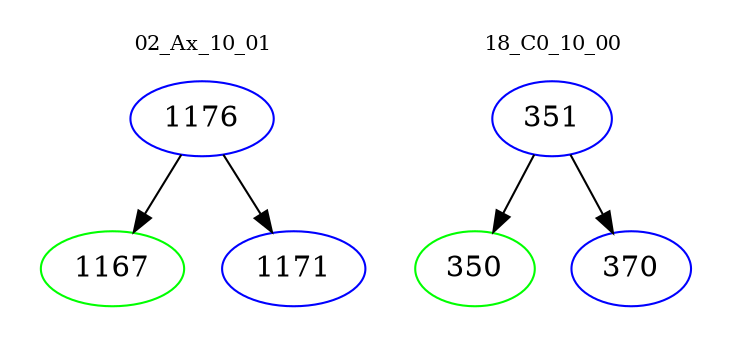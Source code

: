 digraph{
subgraph cluster_0 {
color = white
label = "02_Ax_10_01";
fontsize=10;
T0_1176 [label="1176", color="blue"]
T0_1176 -> T0_1167 [color="black"]
T0_1167 [label="1167", color="green"]
T0_1176 -> T0_1171 [color="black"]
T0_1171 [label="1171", color="blue"]
}
subgraph cluster_1 {
color = white
label = "18_C0_10_00";
fontsize=10;
T1_351 [label="351", color="blue"]
T1_351 -> T1_350 [color="black"]
T1_350 [label="350", color="green"]
T1_351 -> T1_370 [color="black"]
T1_370 [label="370", color="blue"]
}
}
